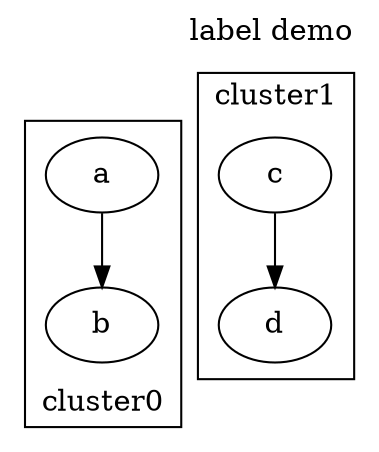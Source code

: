 digraph G {
	graph [label="label demo", labelloc=top, labeljust=right];
	node [label="\N"];
	graph [lp="125,200",
		bb="0,0,164,212"];
	subgraph cluster0 {
		graph [label=cluster0,
			labelloc=bottom,
			lp="48,20",
			bb="8,8,78,156"];
		a [pos="43,130", width="0.75", height="0.50"];
		b [pos="43,58", width="0.75", height="0.50"];
		a -> b [pos="e,43,76 43,112 43,104 43,95 43,86"];
	}
	subgraph cluster1 {
		graph [label=cluster1,
			lp="126,168",
			bb="86,32,156,180"];
		c [pos="121,130", width="0.75", height="0.50"];
		d [pos="121,58", width="0.75", height="0.50"];
		c -> d [pos="e,121,76 121,112 121,104 121,95 121,86"];
	}
}
